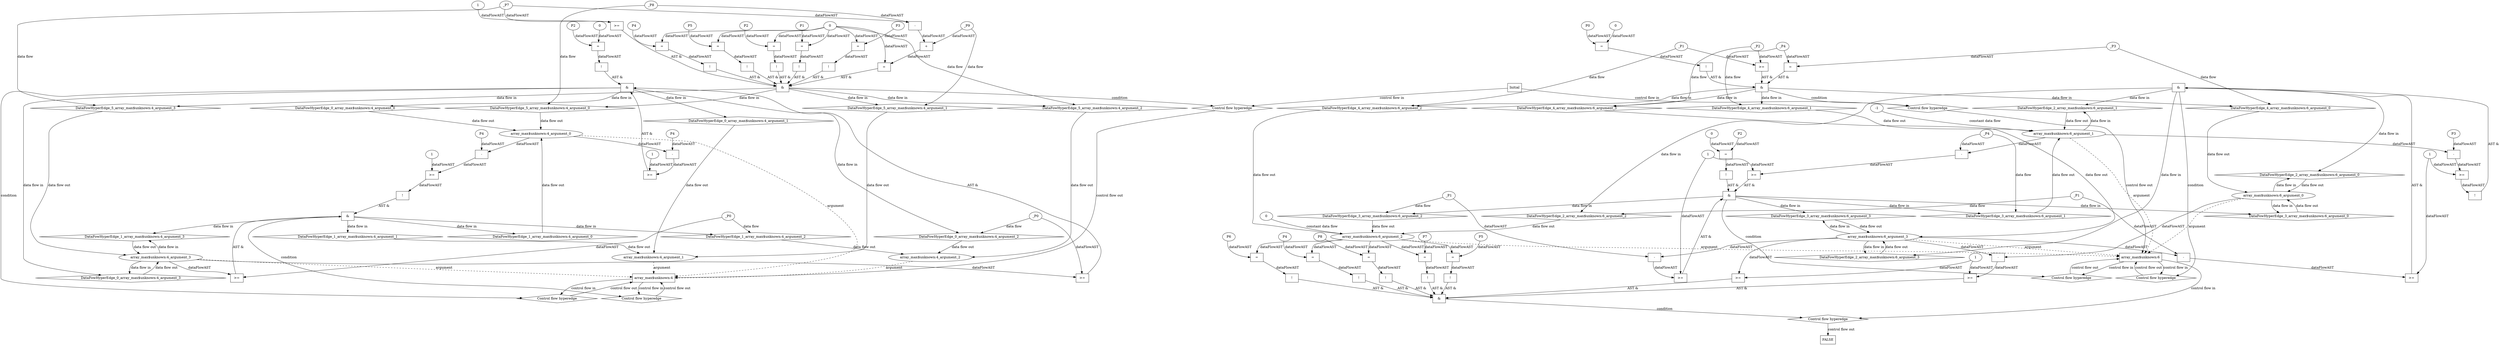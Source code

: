 digraph dag {
"array_max$unknown:4" [label="array_max$unknown:4" nodeName="array_max$unknown:4" class=cfn  shape="rect"];
"array_max$unknown:6" [label="array_max$unknown:6" nodeName="array_max$unknown:6" class=cfn  shape="rect"];
FALSE [label="FALSE" nodeName=FALSE class=cfn  shape="rect"];
Initial [label="Initial" nodeName=Initial class=cfn  shape="rect"];
ControlFowHyperEdge_0 [label="Control flow hyperedge" nodeName=ControlFowHyperEdge_0 class=controlFlowHyperEdge shape="diamond"];
"array_max$unknown:4" -> ControlFowHyperEdge_0 [label="control flow in"]
ControlFowHyperEdge_0 -> "array_max$unknown:4" [label="control flow out"]
ControlFowHyperEdge_1 [label="Control flow hyperedge" nodeName=ControlFowHyperEdge_1 class=controlFlowHyperEdge shape="diamond"];
"array_max$unknown:4" -> ControlFowHyperEdge_1 [label="control flow in"]
ControlFowHyperEdge_1 -> "array_max$unknown:4" [label="control flow out"]
ControlFowHyperEdge_2 [label="Control flow hyperedge" nodeName=ControlFowHyperEdge_2 class=controlFlowHyperEdge shape="diamond"];
"array_max$unknown:6" -> ControlFowHyperEdge_2 [label="control flow in"]
ControlFowHyperEdge_2 -> "array_max$unknown:6" [label="control flow out"]
ControlFowHyperEdge_3 [label="Control flow hyperedge" nodeName=ControlFowHyperEdge_3 class=controlFlowHyperEdge shape="diamond"];
"array_max$unknown:6" -> ControlFowHyperEdge_3 [label="control flow in"]
ControlFowHyperEdge_3 -> "array_max$unknown:6" [label="control flow out"]
ControlFowHyperEdge_4 [label="Control flow hyperedge" nodeName=ControlFowHyperEdge_4 class=controlFlowHyperEdge shape="diamond"];
"Initial" -> ControlFowHyperEdge_4 [label="control flow in"]
ControlFowHyperEdge_4 -> "array_max$unknown:6" [label="control flow out"]
ControlFowHyperEdge_5 [label="Control flow hyperedge" nodeName=ControlFowHyperEdge_5 class=controlFlowHyperEdge shape="diamond"];
"Initial" -> ControlFowHyperEdge_5 [label="control flow in"]
ControlFowHyperEdge_5 -> "array_max$unknown:4" [label="control flow out"]
ControlFowHyperEdge_6 [label="Control flow hyperedge" nodeName=ControlFowHyperEdge_6 class=controlFlowHyperEdge shape="diamond"];
"array_max$unknown:6" -> ControlFowHyperEdge_6 [label="control flow in"]
ControlFowHyperEdge_6 -> "FALSE" [label="control flow out"]
"array_max$unknown:4_argument_0" [label="array_max$unknown:4_argument_0" nodeName=argument0 class=argument  head="array_max$unknown:4" shape="oval"];
"array_max$unknown:4_argument_0" -> "array_max$unknown:4"[label="argument" style="dashed"]
"array_max$unknown:4_argument_1" [label="array_max$unknown:4_argument_1" nodeName=argument1 class=argument  head="array_max$unknown:4" shape="oval"];
"array_max$unknown:4_argument_1" -> "array_max$unknown:4"[label="argument" style="dashed"]
"array_max$unknown:4_argument_2" [label="array_max$unknown:4_argument_2" nodeName=argument2 class=argument  head="array_max$unknown:4" shape="oval"];
"array_max$unknown:4_argument_2" -> "array_max$unknown:4"[label="argument" style="dashed"]
"array_max$unknown:4_argument_3" [label="array_max$unknown:4_argument_3" nodeName=argument3 class=argument  head="array_max$unknown:4" shape="oval"];
"array_max$unknown:4_argument_3" -> "array_max$unknown:4"[label="argument" style="dashed"]
"array_max$unknown:6_argument_0" [label="array_max$unknown:6_argument_0" nodeName=argument0 class=argument  head="array_max$unknown:6" shape="oval"];
"array_max$unknown:6_argument_0" -> "array_max$unknown:6"[label="argument" style="dashed"]
"array_max$unknown:6_argument_1" [label="array_max$unknown:6_argument_1" nodeName=argument1 class=argument  head="array_max$unknown:6" shape="oval"];
"array_max$unknown:6_argument_1" -> "array_max$unknown:6"[label="argument" style="dashed"]
"array_max$unknown:6_argument_2" [label="array_max$unknown:6_argument_2" nodeName=argument2 class=argument  head="array_max$unknown:6" shape="oval"];
"array_max$unknown:6_argument_2" -> "array_max$unknown:6"[label="argument" style="dashed"]
"array_max$unknown:6_argument_3" [label="array_max$unknown:6_argument_3" nodeName=argument3 class=argument  head="array_max$unknown:6" shape="oval"];
"array_max$unknown:6_argument_3" -> "array_max$unknown:6"[label="argument" style="dashed"]

"xxxarray_max$unknown:4___array_max$unknown:4_0xxx_and" [label="&" nodeName="xxxarray_max$unknown:4___array_max$unknown:4_0xxx_and" class=Operator shape="rect"];
"xxxarray_max$unknown:4___array_max$unknown:4_0xxxguard_0_node_0" [label="!" nodeName="xxxarray_max$unknown:4___array_max$unknown:4_0xxxguard_0_node_0" class=Operator shape="rect"];
"xxxarray_max$unknown:4___array_max$unknown:4_0xxxguard_0_node_1" [label="=" nodeName="xxxarray_max$unknown:4___array_max$unknown:4_0xxxguard_0_node_1" class=Operator  shape="rect"];
"xxxarray_max$unknown:4___array_max$unknown:4_0xxxguard_0_node_2" [label="P2" nodeName="xxxarray_max$unknown:4___array_max$unknown:4_0xxxguard_0_node_2" class=Constant ];
"xxxarray_max$unknown:4___array_max$unknown:4_0xxxguard_0_node_3" [label="0" nodeName="xxxarray_max$unknown:4___array_max$unknown:4_0xxxguard_0_node_3" class=Literal ];
"xxxarray_max$unknown:4___array_max$unknown:4_0xxxguard_0_node_1" -> "xxxarray_max$unknown:4___array_max$unknown:4_0xxxguard_0_node_0"[label="dataFlowAST"]
"xxxarray_max$unknown:4___array_max$unknown:4_0xxxguard_0_node_2" -> "xxxarray_max$unknown:4___array_max$unknown:4_0xxxguard_0_node_1"[label="dataFlowAST"]
"xxxarray_max$unknown:4___array_max$unknown:4_0xxxguard_0_node_3" -> "xxxarray_max$unknown:4___array_max$unknown:4_0xxxguard_0_node_1"[label="dataFlowAST"]

"xxxarray_max$unknown:4___array_max$unknown:4_0xxxguard_0_node_0" -> "xxxarray_max$unknown:4___array_max$unknown:4_0xxx_and" [label="AST &"];
"xxxarray_max$unknown:4___array_max$unknown:4_0xxxguard1_node_0" [label=">=" nodeName="xxxarray_max$unknown:4___array_max$unknown:4_0xxxguard1_node_0" class=Operator  shape="rect"];
"array_max$unknown:4_argument_3" -> "xxxarray_max$unknown:4___array_max$unknown:4_0xxxguard1_node_0"[label="dataFlowAST"]
"xxxarray_max$unknown:4___array_max$unknown:4_0xxxdataFlow_0_node_0" -> "xxxarray_max$unknown:4___array_max$unknown:4_0xxxguard1_node_0"[label="dataFlowAST"]

"xxxarray_max$unknown:4___array_max$unknown:4_0xxxguard1_node_0" -> "xxxarray_max$unknown:4___array_max$unknown:4_0xxx_and" [label="AST &"];
"xxxarray_max$unknown:4___array_max$unknown:4_0xxxguard2_node_0" [label=">=" nodeName="xxxarray_max$unknown:4___array_max$unknown:4_0xxxguard2_node_0" class=Operator  shape="rect"];
"xxxarray_max$unknown:4___array_max$unknown:4_0xxxguard2_node_1" [label="-" nodeName="xxxarray_max$unknown:4___array_max$unknown:4_0xxxguard2_node_1" class= Operator shape="rect"];
"xxxarray_max$unknown:4___array_max$unknown:4_0xxxguard2_node_3" [label="P4" nodeName="xxxarray_max$unknown:4___array_max$unknown:4_0xxxguard2_node_3" class=Constant ];
"xxxarray_max$unknown:4___array_max$unknown:4_0xxxguard2_node_4" [label="1" nodeName="xxxarray_max$unknown:4___array_max$unknown:4_0xxxguard2_node_4" class=Literal ];
"xxxarray_max$unknown:4___array_max$unknown:4_0xxxguard2_node_1" -> "xxxarray_max$unknown:4___array_max$unknown:4_0xxxguard2_node_0"[label="dataFlowAST"]
"xxxarray_max$unknown:4___array_max$unknown:4_0xxxguard2_node_4" -> "xxxarray_max$unknown:4___array_max$unknown:4_0xxxguard2_node_0"[label="dataFlowAST"]
"array_max$unknown:4_argument_0" -> "xxxarray_max$unknown:4___array_max$unknown:4_0xxxguard2_node_1"[label="dataFlowAST"]
"xxxarray_max$unknown:4___array_max$unknown:4_0xxxguard2_node_3" -> "xxxarray_max$unknown:4___array_max$unknown:4_0xxxguard2_node_1"[label="dataFlowAST"]

"xxxarray_max$unknown:4___array_max$unknown:4_0xxxguard2_node_0" -> "xxxarray_max$unknown:4___array_max$unknown:4_0xxx_and" [label="AST &"];
"xxxarray_max$unknown:4___array_max$unknown:4_0xxx_and" -> "ControlFowHyperEdge_0" [label="condition"];
"xxxarray_max$unknown:4___array_max$unknown:4_0xxxdataFlow_0_node_0" [label="_P0" nodeName="xxxarray_max$unknown:4___array_max$unknown:4_0xxxdataFlow_0_node_0" class=Constant ];

"xxxarray_max$unknown:4___array_max$unknown:4_0xxxdataFlow_0_node_0" -> "DataFowHyperEdge_0_array_max$unknown:4_argument_2" [label="data flow"];
"xxxarray_max$unknown:4___array_max$unknown:4_1xxx_and" [label="&" nodeName="xxxarray_max$unknown:4___array_max$unknown:4_1xxx_and" class=Operator shape="rect"];
"xxxarray_max$unknown:4___array_max$unknown:4_1xxxguard_0_node_0" [label="!" nodeName="xxxarray_max$unknown:4___array_max$unknown:4_1xxxguard_0_node_0" class=Operator shape="rect"];
"xxxarray_max$unknown:4___array_max$unknown:4_1xxxguard_0_node_1" [label=">=" nodeName="xxxarray_max$unknown:4___array_max$unknown:4_1xxxguard_0_node_1" class=Operator  shape="rect"];
"xxxarray_max$unknown:4___array_max$unknown:4_1xxxguard_0_node_2" [label="-" nodeName="xxxarray_max$unknown:4___array_max$unknown:4_1xxxguard_0_node_2" class= Operator shape="rect"];
"xxxarray_max$unknown:4___array_max$unknown:4_1xxxguard_0_node_4" [label="P4" nodeName="xxxarray_max$unknown:4___array_max$unknown:4_1xxxguard_0_node_4" class=Constant ];
"xxxarray_max$unknown:4___array_max$unknown:4_1xxxguard_0_node_5" [label="1" nodeName="xxxarray_max$unknown:4___array_max$unknown:4_1xxxguard_0_node_5" class=Literal ];
"xxxarray_max$unknown:4___array_max$unknown:4_1xxxguard_0_node_1" -> "xxxarray_max$unknown:4___array_max$unknown:4_1xxxguard_0_node_0"[label="dataFlowAST"]
"xxxarray_max$unknown:4___array_max$unknown:4_1xxxguard_0_node_2" -> "xxxarray_max$unknown:4___array_max$unknown:4_1xxxguard_0_node_1"[label="dataFlowAST"]
"xxxarray_max$unknown:4___array_max$unknown:4_1xxxguard_0_node_5" -> "xxxarray_max$unknown:4___array_max$unknown:4_1xxxguard_0_node_1"[label="dataFlowAST"]
"array_max$unknown:4_argument_0" -> "xxxarray_max$unknown:4___array_max$unknown:4_1xxxguard_0_node_2"[label="dataFlowAST"]
"xxxarray_max$unknown:4___array_max$unknown:4_1xxxguard_0_node_4" -> "xxxarray_max$unknown:4___array_max$unknown:4_1xxxguard_0_node_2"[label="dataFlowAST"]

"xxxarray_max$unknown:4___array_max$unknown:4_1xxxguard_0_node_0" -> "xxxarray_max$unknown:4___array_max$unknown:4_1xxx_and" [label="AST &"];
"xxxarray_max$unknown:4___array_max$unknown:4_1xxxguard1_node_0" [label=">=" nodeName="xxxarray_max$unknown:4___array_max$unknown:4_1xxxguard1_node_0" class=Operator  shape="rect"];
"array_max$unknown:4_argument_3" -> "xxxarray_max$unknown:4___array_max$unknown:4_1xxxguard1_node_0"[label="dataFlowAST"]
"xxxarray_max$unknown:4___array_max$unknown:4_1xxxdataFlow_0_node_0" -> "xxxarray_max$unknown:4___array_max$unknown:4_1xxxguard1_node_0"[label="dataFlowAST"]

"xxxarray_max$unknown:4___array_max$unknown:4_1xxxguard1_node_0" -> "xxxarray_max$unknown:4___array_max$unknown:4_1xxx_and" [label="AST &"];
"xxxarray_max$unknown:4___array_max$unknown:4_1xxx_and" -> "ControlFowHyperEdge_1" [label="condition"];
"xxxarray_max$unknown:4___array_max$unknown:4_1xxxdataFlow_0_node_0" [label="_P0" nodeName="xxxarray_max$unknown:4___array_max$unknown:4_1xxxdataFlow_0_node_0" class=Constant ];

"xxxarray_max$unknown:4___array_max$unknown:4_1xxxdataFlow_0_node_0" -> "DataFowHyperEdge_1_array_max$unknown:4_argument_2" [label="data flow"];
"xxxarray_max$unknown:6___array_max$unknown:6_2xxx_and" [label="&" nodeName="xxxarray_max$unknown:6___array_max$unknown:6_2xxx_and" class=Operator shape="rect"];
"xxxarray_max$unknown:6___array_max$unknown:6_2xxxguard_0_node_0" [label="!" nodeName="xxxarray_max$unknown:6___array_max$unknown:6_2xxxguard_0_node_0" class=Operator shape="rect"];
"xxxarray_max$unknown:6___array_max$unknown:6_2xxxguard_0_node_1" [label=">=" nodeName="xxxarray_max$unknown:6___array_max$unknown:6_2xxxguard_0_node_1" class=Operator  shape="rect"];
"xxxarray_max$unknown:6___array_max$unknown:6_2xxxguard_0_node_2" [label="-" nodeName="xxxarray_max$unknown:6___array_max$unknown:6_2xxxguard_0_node_2" class= Operator shape="rect"];
"xxxarray_max$unknown:6___array_max$unknown:6_2xxxguard_0_node_3" [label="P3" nodeName="xxxarray_max$unknown:6___array_max$unknown:6_2xxxguard_0_node_3" class=Constant ];
"xxxarray_max$unknown:6___array_max$unknown:6_2xxxguard_0_node_5" [label="1" nodeName="xxxarray_max$unknown:6___array_max$unknown:6_2xxxguard_0_node_5" class=Literal ];
"xxxarray_max$unknown:6___array_max$unknown:6_2xxxguard_0_node_1" -> "xxxarray_max$unknown:6___array_max$unknown:6_2xxxguard_0_node_0"[label="dataFlowAST"]
"xxxarray_max$unknown:6___array_max$unknown:6_2xxxguard_0_node_2" -> "xxxarray_max$unknown:6___array_max$unknown:6_2xxxguard_0_node_1"[label="dataFlowAST"]
"xxxarray_max$unknown:6___array_max$unknown:6_2xxxguard_0_node_5" -> "xxxarray_max$unknown:6___array_max$unknown:6_2xxxguard_0_node_1"[label="dataFlowAST"]
"xxxarray_max$unknown:6___array_max$unknown:6_2xxxguard_0_node_3" -> "xxxarray_max$unknown:6___array_max$unknown:6_2xxxguard_0_node_2"[label="dataFlowAST"]
"array_max$unknown:6_argument_1" -> "xxxarray_max$unknown:6___array_max$unknown:6_2xxxguard_0_node_2"[label="dataFlowAST"]

"xxxarray_max$unknown:6___array_max$unknown:6_2xxxguard_0_node_0" -> "xxxarray_max$unknown:6___array_max$unknown:6_2xxx_and" [label="AST &"];
"xxxarray_max$unknown:6___array_max$unknown:6_2xxxguard1_node_0" [label=">=" nodeName="xxxarray_max$unknown:6___array_max$unknown:6_2xxxguard1_node_0" class=Operator  shape="rect"];
"xxxarray_max$unknown:6___array_max$unknown:6_2xxxguard1_node_1" [label="-" nodeName="xxxarray_max$unknown:6___array_max$unknown:6_2xxxguard1_node_1" class= Operator shape="rect"];
"xxxarray_max$unknown:6___array_max$unknown:6_2xxxguard1_node_1" -> "xxxarray_max$unknown:6___array_max$unknown:6_2xxxguard1_node_0"[label="dataFlowAST"]
"xxxarray_max$unknown:6___array_max$unknown:6_2xxxguard_0_node_5" -> "xxxarray_max$unknown:6___array_max$unknown:6_2xxxguard1_node_0"[label="dataFlowAST"]
"array_max$unknown:6_argument_3" -> "xxxarray_max$unknown:6___array_max$unknown:6_2xxxguard1_node_1"[label="dataFlowAST"]
"xxxarray_max$unknown:6___array_max$unknown:6_2xxxdataFlow_0_node_0" -> "xxxarray_max$unknown:6___array_max$unknown:6_2xxxguard1_node_1"[label="dataFlowAST"]

"xxxarray_max$unknown:6___array_max$unknown:6_2xxxguard1_node_0" -> "xxxarray_max$unknown:6___array_max$unknown:6_2xxx_and" [label="AST &"];
"xxxarray_max$unknown:6___array_max$unknown:6_2xxx_and" -> "ControlFowHyperEdge_2" [label="condition"];
"xxxarray_max$unknown:6___array_max$unknown:6_2xxxdataFlow_0_node_0" [label="_P1" nodeName="xxxarray_max$unknown:6___array_max$unknown:6_2xxxdataFlow_0_node_0" class=Constant ];

"xxxarray_max$unknown:6___array_max$unknown:6_2xxxdataFlow_0_node_0" -> "DataFowHyperEdge_2_array_max$unknown:6_argument_2" [label="data flow"];
"xxxarray_max$unknown:6___array_max$unknown:6_3xxx_and" [label="&" nodeName="xxxarray_max$unknown:6___array_max$unknown:6_3xxx_and" class=Operator shape="rect"];
"xxxarray_max$unknown:6___array_max$unknown:6_3xxxguard_0_node_0" [label="!" nodeName="xxxarray_max$unknown:6___array_max$unknown:6_3xxxguard_0_node_0" class=Operator shape="rect"];
"xxxarray_max$unknown:6___array_max$unknown:6_3xxxguard_0_node_1" [label="=" nodeName="xxxarray_max$unknown:6___array_max$unknown:6_3xxxguard_0_node_1" class=Operator  shape="rect"];
"xxxarray_max$unknown:6___array_max$unknown:6_3xxxguard_0_node_2" [label="P2" nodeName="xxxarray_max$unknown:6___array_max$unknown:6_3xxxguard_0_node_2" class=Constant ];
"xxxarray_max$unknown:6___array_max$unknown:6_3xxxguard_0_node_3" [label="0" nodeName="xxxarray_max$unknown:6___array_max$unknown:6_3xxxguard_0_node_3" class=Literal ];
"xxxarray_max$unknown:6___array_max$unknown:6_3xxxguard_0_node_1" -> "xxxarray_max$unknown:6___array_max$unknown:6_3xxxguard_0_node_0"[label="dataFlowAST"]
"xxxarray_max$unknown:6___array_max$unknown:6_3xxxguard_0_node_2" -> "xxxarray_max$unknown:6___array_max$unknown:6_3xxxguard_0_node_1"[label="dataFlowAST"]
"xxxarray_max$unknown:6___array_max$unknown:6_3xxxguard_0_node_3" -> "xxxarray_max$unknown:6___array_max$unknown:6_3xxxguard_0_node_1"[label="dataFlowAST"]

"xxxarray_max$unknown:6___array_max$unknown:6_3xxxguard_0_node_0" -> "xxxarray_max$unknown:6___array_max$unknown:6_3xxx_and" [label="AST &"];
"xxxarray_max$unknown:6___array_max$unknown:6_3xxxguard1_node_0" [label=">=" nodeName="xxxarray_max$unknown:6___array_max$unknown:6_3xxxguard1_node_0" class=Operator  shape="rect"];
"xxxarray_max$unknown:6___array_max$unknown:6_3xxxguard1_node_1" [label="-" nodeName="xxxarray_max$unknown:6___array_max$unknown:6_3xxxguard1_node_1" class= Operator shape="rect"];
"xxxarray_max$unknown:6___array_max$unknown:6_3xxxguard1_node_4" [label="1" nodeName="xxxarray_max$unknown:6___array_max$unknown:6_3xxxguard1_node_4" class=Literal ];
"xxxarray_max$unknown:6___array_max$unknown:6_3xxxguard1_node_1" -> "xxxarray_max$unknown:6___array_max$unknown:6_3xxxguard1_node_0"[label="dataFlowAST"]
"xxxarray_max$unknown:6___array_max$unknown:6_3xxxguard1_node_4" -> "xxxarray_max$unknown:6___array_max$unknown:6_3xxxguard1_node_0"[label="dataFlowAST"]
"array_max$unknown:6_argument_3" -> "xxxarray_max$unknown:6___array_max$unknown:6_3xxxguard1_node_1"[label="dataFlowAST"]
"xxxarray_max$unknown:6___array_max$unknown:6_3xxxdataFlow1_node_0" -> "xxxarray_max$unknown:6___array_max$unknown:6_3xxxguard1_node_1"[label="dataFlowAST"]

"xxxarray_max$unknown:6___array_max$unknown:6_3xxxguard1_node_0" -> "xxxarray_max$unknown:6___array_max$unknown:6_3xxx_and" [label="AST &"];
"xxxarray_max$unknown:6___array_max$unknown:6_3xxxguard2_node_0" [label=">=" nodeName="xxxarray_max$unknown:6___array_max$unknown:6_3xxxguard2_node_0" class=Operator  shape="rect"];
"xxxarray_max$unknown:6___array_max$unknown:6_3xxxguard2_node_1" [label="-" nodeName="xxxarray_max$unknown:6___array_max$unknown:6_3xxxguard2_node_1" class= Operator shape="rect"];
"xxxarray_max$unknown:6___array_max$unknown:6_3xxxguard2_node_1" -> "xxxarray_max$unknown:6___array_max$unknown:6_3xxxguard2_node_0"[label="dataFlowAST"]
"xxxarray_max$unknown:6___array_max$unknown:6_3xxxguard1_node_4" -> "xxxarray_max$unknown:6___array_max$unknown:6_3xxxguard2_node_0"[label="dataFlowAST"]
"array_max$unknown:6_argument_1" -> "xxxarray_max$unknown:6___array_max$unknown:6_3xxxguard2_node_1"[label="dataFlowAST"]
"xxxarray_max$unknown:6___array_max$unknown:6_3xxxdataFlow_0_node_0" -> "xxxarray_max$unknown:6___array_max$unknown:6_3xxxguard2_node_1"[label="dataFlowAST"]

"xxxarray_max$unknown:6___array_max$unknown:6_3xxxguard2_node_0" -> "xxxarray_max$unknown:6___array_max$unknown:6_3xxx_and" [label="AST &"];
"xxxarray_max$unknown:6___array_max$unknown:6_3xxx_and" -> "ControlFowHyperEdge_3" [label="condition"];
"xxxarray_max$unknown:6___array_max$unknown:6_3xxxdataFlow_0_node_0" [label="_P4" nodeName="xxxarray_max$unknown:6___array_max$unknown:6_3xxxdataFlow_0_node_0" class=Constant ];

"xxxarray_max$unknown:6___array_max$unknown:6_3xxxdataFlow_0_node_0" -> "DataFowHyperEdge_3_array_max$unknown:6_argument_1" [label="data flow"];
"xxxarray_max$unknown:6___array_max$unknown:6_3xxxdataFlow1_node_0" [label="_P1" nodeName="xxxarray_max$unknown:6___array_max$unknown:6_3xxxdataFlow1_node_0" class=Constant ];

"xxxarray_max$unknown:6___array_max$unknown:6_3xxxdataFlow1_node_0" -> "DataFowHyperEdge_3_array_max$unknown:6_argument_2" [label="data flow"];
"xxxarray_max$unknown:6___Initial_4xxx_and" [label="&" nodeName="xxxarray_max$unknown:6___Initial_4xxx_and" class=Operator shape="rect"];
"xxxarray_max$unknown:6___Initial_4xxxguard_0_node_0" [label="!" nodeName="xxxarray_max$unknown:6___Initial_4xxxguard_0_node_0" class=Operator shape="rect"];
"xxxarray_max$unknown:6___Initial_4xxxguard_0_node_1" [label="=" nodeName="xxxarray_max$unknown:6___Initial_4xxxguard_0_node_1" class=Operator  shape="rect"];
"xxxarray_max$unknown:6___Initial_4xxxguard_0_node_2" [label="P0" nodeName="xxxarray_max$unknown:6___Initial_4xxxguard_0_node_2" class=Constant ];
"xxxarray_max$unknown:6___Initial_4xxxguard_0_node_3" [label="0" nodeName="xxxarray_max$unknown:6___Initial_4xxxguard_0_node_3" class=Literal ];
"xxxarray_max$unknown:6___Initial_4xxxguard_0_node_1" -> "xxxarray_max$unknown:6___Initial_4xxxguard_0_node_0"[label="dataFlowAST"]
"xxxarray_max$unknown:6___Initial_4xxxguard_0_node_2" -> "xxxarray_max$unknown:6___Initial_4xxxguard_0_node_1"[label="dataFlowAST"]
"xxxarray_max$unknown:6___Initial_4xxxguard_0_node_3" -> "xxxarray_max$unknown:6___Initial_4xxxguard_0_node_1"[label="dataFlowAST"]

"xxxarray_max$unknown:6___Initial_4xxxguard_0_node_0" -> "xxxarray_max$unknown:6___Initial_4xxx_and" [label="AST &"];
"xxxarray_max$unknown:6___Initial_4xxxguard1_node_0" [label=">=" nodeName="xxxarray_max$unknown:6___Initial_4xxxguard1_node_0" class=Operator  shape="rect"];
"xxxarray_max$unknown:6___Initial_4xxxdataFlow2_node_0" -> "xxxarray_max$unknown:6___Initial_4xxxguard1_node_0"[label="dataFlowAST"]
"xxxarray_max$unknown:6___Initial_4xxxdataFlow3_node_0" -> "xxxarray_max$unknown:6___Initial_4xxxguard1_node_0"[label="dataFlowAST"]

"xxxarray_max$unknown:6___Initial_4xxxguard1_node_0" -> "xxxarray_max$unknown:6___Initial_4xxx_and" [label="AST &"];
"xxxarray_max$unknown:6___Initial_4xxxguard2_node_0" [label="=" nodeName="xxxarray_max$unknown:6___Initial_4xxxguard2_node_0" class=Operator  shape="rect"];
"xxxarray_max$unknown:6___Initial_4xxxdataFlow1_node_0" -> "xxxarray_max$unknown:6___Initial_4xxxguard2_node_0"[label="dataFlowAST"]
"xxxarray_max$unknown:6___Initial_4xxxdataFlow_0_node_0" -> "xxxarray_max$unknown:6___Initial_4xxxguard2_node_0"[label="dataFlowAST"]

"xxxarray_max$unknown:6___Initial_4xxxguard2_node_0" -> "xxxarray_max$unknown:6___Initial_4xxx_and" [label="AST &"];
"xxxarray_max$unknown:6___Initial_4xxx_and" -> "ControlFowHyperEdge_4" [label="condition"];
"xxxarray_max$unknown:6___Initial_4xxxdataFlow_0_node_0" [label="_P3" nodeName="xxxarray_max$unknown:6___Initial_4xxxdataFlow_0_node_0" class=Constant ];

"xxxarray_max$unknown:6___Initial_4xxxdataFlow_0_node_0" -> "DataFowHyperEdge_4_array_max$unknown:6_argument_0" [label="data flow"];
"xxxarray_max$unknown:6___Initial_4xxxdataFlow1_node_0" [label="_P4" nodeName="xxxarray_max$unknown:6___Initial_4xxxdataFlow1_node_0" class=Constant ];

"xxxarray_max$unknown:6___Initial_4xxxdataFlow1_node_0" -> "DataFowHyperEdge_4_array_max$unknown:6_argument_1" [label="data flow"];
"xxxarray_max$unknown:6___Initial_4xxxdataFlow2_node_0" [label="_P1" nodeName="xxxarray_max$unknown:6___Initial_4xxxdataFlow2_node_0" class=Constant ];

"xxxarray_max$unknown:6___Initial_4xxxdataFlow2_node_0" -> "DataFowHyperEdge_4_array_max$unknown:6_argument_2" [label="data flow"];
"xxxarray_max$unknown:6___Initial_4xxxdataFlow3_node_0" [label="_P2" nodeName="xxxarray_max$unknown:6___Initial_4xxxdataFlow3_node_0" class=Constant ];

"xxxarray_max$unknown:6___Initial_4xxxdataFlow3_node_0" -> "DataFowHyperEdge_4_array_max$unknown:6_argument_3" [label="data flow"];
"xxxarray_max$unknown:4___Initial_5xxx_and" [label="&" nodeName="xxxarray_max$unknown:4___Initial_5xxx_and" class=Operator shape="rect"];
"xxxarray_max$unknown:4___Initial_5xxxguard3_node_0" [label="!" nodeName="xxxarray_max$unknown:4___Initial_5xxxguard3_node_0" class=Operator shape="rect"];
"xxxarray_max$unknown:4___Initial_5xxxguard3_node_1" [label="=" nodeName="xxxarray_max$unknown:4___Initial_5xxxguard3_node_1" class=Operator  shape="rect"];
"xxxarray_max$unknown:4___Initial_5xxxguard3_node_2" [label="P5" nodeName="xxxarray_max$unknown:4___Initial_5xxxguard3_node_2" class=Constant ];
"xxxarray_max$unknown:4___Initial_5xxxguard3_node_1" -> "xxxarray_max$unknown:4___Initial_5xxxguard3_node_0"[label="dataFlowAST"]
"xxxarray_max$unknown:4___Initial_5xxxguard3_node_2" -> "xxxarray_max$unknown:4___Initial_5xxxguard3_node_1"[label="dataFlowAST"]
"xxxarray_max$unknown:4___Initial_5xxxdataFlow2_node_0" -> "xxxarray_max$unknown:4___Initial_5xxxguard3_node_1"[label="dataFlowAST"]

"xxxarray_max$unknown:4___Initial_5xxxguard3_node_0" -> "xxxarray_max$unknown:4___Initial_5xxx_and" [label="AST &"];
"xxxarray_max$unknown:4___Initial_5xxxguard4_node_0" [label="!" nodeName="xxxarray_max$unknown:4___Initial_5xxxguard4_node_0" class=Operator shape="rect"];
"xxxarray_max$unknown:4___Initial_5xxxguard4_node_1" [label="=" nodeName="xxxarray_max$unknown:4___Initial_5xxxguard4_node_1" class=Operator  shape="rect"];
"xxxarray_max$unknown:4___Initial_5xxxguard4_node_2" [label="P4" nodeName="xxxarray_max$unknown:4___Initial_5xxxguard4_node_2" class=Constant ];
"xxxarray_max$unknown:4___Initial_5xxxguard4_node_1" -> "xxxarray_max$unknown:4___Initial_5xxxguard4_node_0"[label="dataFlowAST"]
"xxxarray_max$unknown:4___Initial_5xxxguard4_node_2" -> "xxxarray_max$unknown:4___Initial_5xxxguard4_node_1"[label="dataFlowAST"]
"xxxarray_max$unknown:4___Initial_5xxxdataFlow2_node_0" -> "xxxarray_max$unknown:4___Initial_5xxxguard4_node_1"[label="dataFlowAST"]

"xxxarray_max$unknown:4___Initial_5xxxguard4_node_0" -> "xxxarray_max$unknown:4___Initial_5xxx_and" [label="AST &"];
"xxxarray_max$unknown:4___Initial_5xxxguard2_node_0" [label="!" nodeName="xxxarray_max$unknown:4___Initial_5xxxguard2_node_0" class=Operator shape="rect"];
"xxxarray_max$unknown:4___Initial_5xxxguard2_node_1" [label="=" nodeName="xxxarray_max$unknown:4___Initial_5xxxguard2_node_1" class=Operator  shape="rect"];
"xxxarray_max$unknown:4___Initial_5xxxguard2_node_2" [label="P2" nodeName="xxxarray_max$unknown:4___Initial_5xxxguard2_node_2" class=Constant ];
"xxxarray_max$unknown:4___Initial_5xxxguard2_node_1" -> "xxxarray_max$unknown:4___Initial_5xxxguard2_node_0"[label="dataFlowAST"]
"xxxarray_max$unknown:4___Initial_5xxxguard2_node_2" -> "xxxarray_max$unknown:4___Initial_5xxxguard2_node_1"[label="dataFlowAST"]
"xxxarray_max$unknown:4___Initial_5xxxdataFlow2_node_0" -> "xxxarray_max$unknown:4___Initial_5xxxguard2_node_1"[label="dataFlowAST"]

"xxxarray_max$unknown:4___Initial_5xxxguard2_node_0" -> "xxxarray_max$unknown:4___Initial_5xxx_and" [label="AST &"];
"xxxarray_max$unknown:4___Initial_5xxxguard5_node_0" [label="=" nodeName="xxxarray_max$unknown:4___Initial_5xxxguard5_node_0" class=Operator  shape="rect"];
"xxxarray_max$unknown:4___Initial_5xxxguard5_node_1" [label="+" nodeName="xxxarray_max$unknown:4___Initial_5xxxguard5_node_1" class= Operator shape="rect"];
"xxxarray_max$unknown:4___Initial_5xxxguard5_node_3" [label="-" nodeName="xxxarray_max$unknown:4___Initial_5xxxguard5_node_3" class= Operator shape="rect"];
"xxxarray_max$unknown:4___Initial_5xxxguard5_node_1" -> "xxxarray_max$unknown:4___Initial_5xxxguard5_node_0"[label="dataFlowAST"]
"xxxarray_max$unknown:4___Initial_5xxxdataFlow2_node_0" -> "xxxarray_max$unknown:4___Initial_5xxxguard5_node_0"[label="dataFlowAST"]
"xxxarray_max$unknown:4___Initial_5xxxdataFlow1_node_0" -> "xxxarray_max$unknown:4___Initial_5xxxguard5_node_1"[label="dataFlowAST"]
"xxxarray_max$unknown:4___Initial_5xxxguard5_node_3" -> "xxxarray_max$unknown:4___Initial_5xxxguard5_node_1"[label="dataFlowAST"]
"xxxarray_max$unknown:4___Initial_5xxxdataFlow_0_node_0" -> "xxxarray_max$unknown:4___Initial_5xxxguard5_node_3"[label="dataFlowAST"]
"xxxarray_max$unknown:4___Initial_5xxxdataFlow3_node_0" -> "xxxarray_max$unknown:4___Initial_5xxxguard5_node_3"[label="dataFlowAST"]

"xxxarray_max$unknown:4___Initial_5xxxguard5_node_0" -> "xxxarray_max$unknown:4___Initial_5xxx_and" [label="AST &"];
"xxxarray_max$unknown:4___Initial_5xxxguard1_node_0" [label=">=" nodeName="xxxarray_max$unknown:4___Initial_5xxxguard1_node_0" class=Operator  shape="rect"];
"xxxarray_max$unknown:4___Initial_5xxxguard1_node_2" [label="1" nodeName="xxxarray_max$unknown:4___Initial_5xxxguard1_node_2" class=Literal ];
"xxxarray_max$unknown:4___Initial_5xxxdataFlow3_node_0" -> "xxxarray_max$unknown:4___Initial_5xxxguard1_node_0"[label="dataFlowAST"]
"xxxarray_max$unknown:4___Initial_5xxxguard1_node_2" -> "xxxarray_max$unknown:4___Initial_5xxxguard1_node_0"[label="dataFlowAST"]

"xxxarray_max$unknown:4___Initial_5xxxguard1_node_0" -> "xxxarray_max$unknown:4___Initial_5xxx_and" [label="AST &"];
"xxxarray_max$unknown:4___Initial_5xxxguard6_node_0" [label="!" nodeName="xxxarray_max$unknown:4___Initial_5xxxguard6_node_0" class=Operator shape="rect"];
"xxxarray_max$unknown:4___Initial_5xxxguard6_node_1" [label="=" nodeName="xxxarray_max$unknown:4___Initial_5xxxguard6_node_1" class=Operator  shape="rect"];
"xxxarray_max$unknown:4___Initial_5xxxguard6_node_2" [label="P3" nodeName="xxxarray_max$unknown:4___Initial_5xxxguard6_node_2" class=Constant ];
"xxxarray_max$unknown:4___Initial_5xxxguard6_node_1" -> "xxxarray_max$unknown:4___Initial_5xxxguard6_node_0"[label="dataFlowAST"]
"xxxarray_max$unknown:4___Initial_5xxxguard6_node_2" -> "xxxarray_max$unknown:4___Initial_5xxxguard6_node_1"[label="dataFlowAST"]
"xxxarray_max$unknown:4___Initial_5xxxdataFlow2_node_0" -> "xxxarray_max$unknown:4___Initial_5xxxguard6_node_1"[label="dataFlowAST"]

"xxxarray_max$unknown:4___Initial_5xxxguard6_node_0" -> "xxxarray_max$unknown:4___Initial_5xxx_and" [label="AST &"];
"xxxarray_max$unknown:4___Initial_5xxxguard_0_node_0" [label="!" nodeName="xxxarray_max$unknown:4___Initial_5xxxguard_0_node_0" class=Operator shape="rect"];
"xxxarray_max$unknown:4___Initial_5xxxguard_0_node_1" [label="=" nodeName="xxxarray_max$unknown:4___Initial_5xxxguard_0_node_1" class=Operator  shape="rect"];
"xxxarray_max$unknown:4___Initial_5xxxguard_0_node_2" [label="P1" nodeName="xxxarray_max$unknown:4___Initial_5xxxguard_0_node_2" class=Constant ];
"xxxarray_max$unknown:4___Initial_5xxxguard_0_node_1" -> "xxxarray_max$unknown:4___Initial_5xxxguard_0_node_0"[label="dataFlowAST"]
"xxxarray_max$unknown:4___Initial_5xxxguard_0_node_2" -> "xxxarray_max$unknown:4___Initial_5xxxguard_0_node_1"[label="dataFlowAST"]
"xxxarray_max$unknown:4___Initial_5xxxdataFlow2_node_0" -> "xxxarray_max$unknown:4___Initial_5xxxguard_0_node_1"[label="dataFlowAST"]

"xxxarray_max$unknown:4___Initial_5xxxguard_0_node_0" -> "xxxarray_max$unknown:4___Initial_5xxx_and" [label="AST &"];
"xxxarray_max$unknown:4___Initial_5xxx_and" -> "ControlFowHyperEdge_5" [label="condition"];
"xxxarray_max$unknown:4___Initial_5xxxdataFlow_0_node_0" [label="_P8" nodeName="xxxarray_max$unknown:4___Initial_5xxxdataFlow_0_node_0" class=Constant ];

"xxxarray_max$unknown:4___Initial_5xxxdataFlow_0_node_0" -> "DataFowHyperEdge_5_array_max$unknown:4_argument_0" [label="data flow"];
"xxxarray_max$unknown:4___Initial_5xxxdataFlow1_node_0" [label="_P9" nodeName="xxxarray_max$unknown:4___Initial_5xxxdataFlow1_node_0" class=Constant ];

"xxxarray_max$unknown:4___Initial_5xxxdataFlow1_node_0" -> "DataFowHyperEdge_5_array_max$unknown:4_argument_1" [label="data flow"];
"xxxarray_max$unknown:4___Initial_5xxxdataFlow2_node_0" [label="0" nodeName="xxxarray_max$unknown:4___Initial_5xxxdataFlow2_node_0" class=Literal ];

"xxxarray_max$unknown:4___Initial_5xxxdataFlow2_node_0" -> "DataFowHyperEdge_5_array_max$unknown:4_argument_2" [label="data flow"];
"xxxarray_max$unknown:4___Initial_5xxxdataFlow3_node_0" [label="_P7" nodeName="xxxarray_max$unknown:4___Initial_5xxxdataFlow3_node_0" class=Constant ];

"xxxarray_max$unknown:4___Initial_5xxxdataFlow3_node_0" -> "DataFowHyperEdge_5_array_max$unknown:4_argument_3" [label="data flow"];
"xxxFALSE___array_max$unknown:6_6xxx_and" [label="&" nodeName="xxxFALSE___array_max$unknown:6_6xxx_and" class=Operator shape="rect"];
"xxxFALSE___array_max$unknown:6_6xxxguard5_node_0" [label=">=" nodeName="xxxFALSE___array_max$unknown:6_6xxxguard5_node_0" class=Operator  shape="rect"];
"array_max$unknown:6_argument_3" -> "xxxFALSE___array_max$unknown:6_6xxxguard5_node_0"[label="dataFlowAST"]
"xxxFALSE___array_max$unknown:6_6xxxguard1_node_4" -> "xxxFALSE___array_max$unknown:6_6xxxguard5_node_0"[label="dataFlowAST"]

"xxxFALSE___array_max$unknown:6_6xxxguard5_node_0" -> "xxxFALSE___array_max$unknown:6_6xxx_and" [label="AST &"];
"xxxFALSE___array_max$unknown:6_6xxxguard1_node_0" [label=">=" nodeName="xxxFALSE___array_max$unknown:6_6xxxguard1_node_0" class=Operator  shape="rect"];
"xxxFALSE___array_max$unknown:6_6xxxguard1_node_1" [label="-" nodeName="xxxFALSE___array_max$unknown:6_6xxxguard1_node_1" class= Operator shape="rect"];
"xxxFALSE___array_max$unknown:6_6xxxguard1_node_4" [label="1" nodeName="xxxFALSE___array_max$unknown:6_6xxxguard1_node_4" class=Literal ];
"xxxFALSE___array_max$unknown:6_6xxxguard1_node_1" -> "xxxFALSE___array_max$unknown:6_6xxxguard1_node_0"[label="dataFlowAST"]
"xxxFALSE___array_max$unknown:6_6xxxguard1_node_4" -> "xxxFALSE___array_max$unknown:6_6xxxguard1_node_0"[label="dataFlowAST"]
"array_max$unknown:6_argument_3" -> "xxxFALSE___array_max$unknown:6_6xxxguard1_node_1"[label="dataFlowAST"]
"array_max$unknown:6_argument_0" -> "xxxFALSE___array_max$unknown:6_6xxxguard1_node_1"[label="dataFlowAST"]

"xxxFALSE___array_max$unknown:6_6xxxguard1_node_0" -> "xxxFALSE___array_max$unknown:6_6xxx_and" [label="AST &"];
"xxxFALSE___array_max$unknown:6_6xxxguard3_node_0" [label="!" nodeName="xxxFALSE___array_max$unknown:6_6xxxguard3_node_0" class=Operator shape="rect"];
"xxxFALSE___array_max$unknown:6_6xxxguard3_node_1" [label="=" nodeName="xxxFALSE___array_max$unknown:6_6xxxguard3_node_1" class=Operator  shape="rect"];
"xxxFALSE___array_max$unknown:6_6xxxguard3_node_2" [label="P8" nodeName="xxxFALSE___array_max$unknown:6_6xxxguard3_node_2" class=Constant ];
"xxxFALSE___array_max$unknown:6_6xxxguard3_node_1" -> "xxxFALSE___array_max$unknown:6_6xxxguard3_node_0"[label="dataFlowAST"]
"xxxFALSE___array_max$unknown:6_6xxxguard3_node_2" -> "xxxFALSE___array_max$unknown:6_6xxxguard3_node_1"[label="dataFlowAST"]
"array_max$unknown:6_argument_2" -> "xxxFALSE___array_max$unknown:6_6xxxguard3_node_1"[label="dataFlowAST"]

"xxxFALSE___array_max$unknown:6_6xxxguard3_node_0" -> "xxxFALSE___array_max$unknown:6_6xxx_and" [label="AST &"];
"xxxFALSE___array_max$unknown:6_6xxxguard2_node_0" [label="!" nodeName="xxxFALSE___array_max$unknown:6_6xxxguard2_node_0" class=Operator shape="rect"];
"xxxFALSE___array_max$unknown:6_6xxxguard2_node_1" [label="=" nodeName="xxxFALSE___array_max$unknown:6_6xxxguard2_node_1" class=Operator  shape="rect"];
"xxxFALSE___array_max$unknown:6_6xxxguard2_node_2" [label="P5" nodeName="xxxFALSE___array_max$unknown:6_6xxxguard2_node_2" class=Constant ];
"xxxFALSE___array_max$unknown:6_6xxxguard2_node_1" -> "xxxFALSE___array_max$unknown:6_6xxxguard2_node_0"[label="dataFlowAST"]
"xxxFALSE___array_max$unknown:6_6xxxguard2_node_2" -> "xxxFALSE___array_max$unknown:6_6xxxguard2_node_1"[label="dataFlowAST"]
"array_max$unknown:6_argument_2" -> "xxxFALSE___array_max$unknown:6_6xxxguard2_node_1"[label="dataFlowAST"]

"xxxFALSE___array_max$unknown:6_6xxxguard2_node_0" -> "xxxFALSE___array_max$unknown:6_6xxx_and" [label="AST &"];
"xxxFALSE___array_max$unknown:6_6xxxguard_0_node_0" [label="!" nodeName="xxxFALSE___array_max$unknown:6_6xxxguard_0_node_0" class=Operator shape="rect"];
"xxxFALSE___array_max$unknown:6_6xxxguard_0_node_1" [label="=" nodeName="xxxFALSE___array_max$unknown:6_6xxxguard_0_node_1" class=Operator  shape="rect"];
"xxxFALSE___array_max$unknown:6_6xxxguard_0_node_2" [label="P4" nodeName="xxxFALSE___array_max$unknown:6_6xxxguard_0_node_2" class=Constant ];
"xxxFALSE___array_max$unknown:6_6xxxguard_0_node_1" -> "xxxFALSE___array_max$unknown:6_6xxxguard_0_node_0"[label="dataFlowAST"]
"xxxFALSE___array_max$unknown:6_6xxxguard_0_node_2" -> "xxxFALSE___array_max$unknown:6_6xxxguard_0_node_1"[label="dataFlowAST"]
"array_max$unknown:6_argument_2" -> "xxxFALSE___array_max$unknown:6_6xxxguard_0_node_1"[label="dataFlowAST"]

"xxxFALSE___array_max$unknown:6_6xxxguard_0_node_0" -> "xxxFALSE___array_max$unknown:6_6xxx_and" [label="AST &"];
"xxxFALSE___array_max$unknown:6_6xxxguard6_node_0" [label="!" nodeName="xxxFALSE___array_max$unknown:6_6xxxguard6_node_0" class=Operator shape="rect"];
"xxxFALSE___array_max$unknown:6_6xxxguard6_node_1" [label="=" nodeName="xxxFALSE___array_max$unknown:6_6xxxguard6_node_1" class=Operator  shape="rect"];
"xxxFALSE___array_max$unknown:6_6xxxguard6_node_2" [label="P6" nodeName="xxxFALSE___array_max$unknown:6_6xxxguard6_node_2" class=Constant ];
"xxxFALSE___array_max$unknown:6_6xxxguard6_node_1" -> "xxxFALSE___array_max$unknown:6_6xxxguard6_node_0"[label="dataFlowAST"]
"xxxFALSE___array_max$unknown:6_6xxxguard6_node_2" -> "xxxFALSE___array_max$unknown:6_6xxxguard6_node_1"[label="dataFlowAST"]
"array_max$unknown:6_argument_2" -> "xxxFALSE___array_max$unknown:6_6xxxguard6_node_1"[label="dataFlowAST"]

"xxxFALSE___array_max$unknown:6_6xxxguard6_node_0" -> "xxxFALSE___array_max$unknown:6_6xxx_and" [label="AST &"];
"xxxFALSE___array_max$unknown:6_6xxxguard4_node_0" [label="!" nodeName="xxxFALSE___array_max$unknown:6_6xxxguard4_node_0" class=Operator shape="rect"];
"xxxFALSE___array_max$unknown:6_6xxxguard4_node_1" [label="=" nodeName="xxxFALSE___array_max$unknown:6_6xxxguard4_node_1" class=Operator  shape="rect"];
"xxxFALSE___array_max$unknown:6_6xxxguard4_node_2" [label="P7" nodeName="xxxFALSE___array_max$unknown:6_6xxxguard4_node_2" class=Constant ];
"xxxFALSE___array_max$unknown:6_6xxxguard4_node_1" -> "xxxFALSE___array_max$unknown:6_6xxxguard4_node_0"[label="dataFlowAST"]
"xxxFALSE___array_max$unknown:6_6xxxguard4_node_2" -> "xxxFALSE___array_max$unknown:6_6xxxguard4_node_1"[label="dataFlowAST"]
"array_max$unknown:6_argument_2" -> "xxxFALSE___array_max$unknown:6_6xxxguard4_node_1"[label="dataFlowAST"]

"xxxFALSE___array_max$unknown:6_6xxxguard4_node_0" -> "xxxFALSE___array_max$unknown:6_6xxx_and" [label="AST &"];
"xxxFALSE___array_max$unknown:6_6xxx_and" -> "ControlFowHyperEdge_6" [label="condition"];
"DataFowHyperEdge_0_array_max$unknown:4_argument_0" [label="DataFowHyperEdge_0_array_max$unknown:4_argument_0" nodeName="DataFowHyperEdge_0_array_max$unknown:4_argument_0" class=DataFlowHyperedge shape="diamond"];
"DataFowHyperEdge_0_array_max$unknown:4_argument_0" -> "array_max$unknown:4_argument_0"[label="data flow out"]
"xxxarray_max$unknown:4___array_max$unknown:4_0xxx_and" -> "DataFowHyperEdge_0_array_max$unknown:4_argument_0"[label="data flow in"]
"DataFowHyperEdge_0_array_max$unknown:4_argument_1" [label="DataFowHyperEdge_0_array_max$unknown:4_argument_1" nodeName="DataFowHyperEdge_0_array_max$unknown:4_argument_1" class=DataFlowHyperedge shape="diamond"];
"DataFowHyperEdge_0_array_max$unknown:4_argument_1" -> "array_max$unknown:4_argument_1"[label="data flow out"]
"xxxarray_max$unknown:4___array_max$unknown:4_0xxx_and" -> "DataFowHyperEdge_0_array_max$unknown:4_argument_1"[label="data flow in"]
"DataFowHyperEdge_0_array_max$unknown:4_argument_2" [label="DataFowHyperEdge_0_array_max$unknown:4_argument_2" nodeName="DataFowHyperEdge_0_array_max$unknown:4_argument_2" class=DataFlowHyperedge shape="diamond"];
"DataFowHyperEdge_0_array_max$unknown:4_argument_2" -> "array_max$unknown:4_argument_2"[label="data flow out"]
"xxxarray_max$unknown:4___array_max$unknown:4_0xxx_and" -> "DataFowHyperEdge_0_array_max$unknown:4_argument_2"[label="data flow in"]
"DataFowHyperEdge_0_array_max$unknown:4_argument_3" [label="DataFowHyperEdge_0_array_max$unknown:4_argument_3" nodeName="DataFowHyperEdge_0_array_max$unknown:4_argument_3" class=DataFlowHyperedge shape="diamond"];
"DataFowHyperEdge_0_array_max$unknown:4_argument_3" -> "array_max$unknown:4_argument_3"[label="data flow out"]
"xxxarray_max$unknown:4___array_max$unknown:4_0xxx_and" -> "DataFowHyperEdge_0_array_max$unknown:4_argument_3"[label="data flow in"]
"DataFowHyperEdge_1_array_max$unknown:4_argument_0" [label="DataFowHyperEdge_1_array_max$unknown:4_argument_0" nodeName="DataFowHyperEdge_1_array_max$unknown:4_argument_0" class=DataFlowHyperedge shape="diamond"];
"DataFowHyperEdge_1_array_max$unknown:4_argument_0" -> "array_max$unknown:4_argument_0"[label="data flow out"]
"xxxarray_max$unknown:4___array_max$unknown:4_1xxx_and" -> "DataFowHyperEdge_1_array_max$unknown:4_argument_0"[label="data flow in"]
"DataFowHyperEdge_1_array_max$unknown:4_argument_1" [label="DataFowHyperEdge_1_array_max$unknown:4_argument_1" nodeName="DataFowHyperEdge_1_array_max$unknown:4_argument_1" class=DataFlowHyperedge shape="diamond"];
"DataFowHyperEdge_1_array_max$unknown:4_argument_1" -> "array_max$unknown:4_argument_1"[label="data flow out"]
"xxxarray_max$unknown:4___array_max$unknown:4_1xxx_and" -> "DataFowHyperEdge_1_array_max$unknown:4_argument_1"[label="data flow in"]
"DataFowHyperEdge_1_array_max$unknown:4_argument_2" [label="DataFowHyperEdge_1_array_max$unknown:4_argument_2" nodeName="DataFowHyperEdge_1_array_max$unknown:4_argument_2" class=DataFlowHyperedge shape="diamond"];
"DataFowHyperEdge_1_array_max$unknown:4_argument_2" -> "array_max$unknown:4_argument_2"[label="data flow out"]
"xxxarray_max$unknown:4___array_max$unknown:4_1xxx_and" -> "DataFowHyperEdge_1_array_max$unknown:4_argument_2"[label="data flow in"]
"DataFowHyperEdge_1_array_max$unknown:4_argument_3" [label="DataFowHyperEdge_1_array_max$unknown:4_argument_3" nodeName="DataFowHyperEdge_1_array_max$unknown:4_argument_3" class=DataFlowHyperedge shape="diamond"];
"DataFowHyperEdge_1_array_max$unknown:4_argument_3" -> "array_max$unknown:4_argument_3"[label="data flow out"]
"xxxarray_max$unknown:4___array_max$unknown:4_1xxx_and" -> "DataFowHyperEdge_1_array_max$unknown:4_argument_3"[label="data flow in"]
"DataFowHyperEdge_2_array_max$unknown:6_argument_0" [label="DataFowHyperEdge_2_array_max$unknown:6_argument_0" nodeName="DataFowHyperEdge_2_array_max$unknown:6_argument_0" class=DataFlowHyperedge shape="diamond"];
"DataFowHyperEdge_2_array_max$unknown:6_argument_0" -> "array_max$unknown:6_argument_0"[label="data flow out"]
"xxxarray_max$unknown:6___array_max$unknown:6_2xxx_and" -> "DataFowHyperEdge_2_array_max$unknown:6_argument_0"[label="data flow in"]
"DataFowHyperEdge_2_array_max$unknown:6_argument_1" [label="DataFowHyperEdge_2_array_max$unknown:6_argument_1" nodeName="DataFowHyperEdge_2_array_max$unknown:6_argument_1" class=DataFlowHyperedge shape="diamond"];
"DataFowHyperEdge_2_array_max$unknown:6_argument_1" -> "array_max$unknown:6_argument_1"[label="data flow out"]
"xxxarray_max$unknown:6___array_max$unknown:6_2xxx_and" -> "DataFowHyperEdge_2_array_max$unknown:6_argument_1"[label="data flow in"]
"DataFowHyperEdge_2_array_max$unknown:6_argument_2" [label="DataFowHyperEdge_2_array_max$unknown:6_argument_2" nodeName="DataFowHyperEdge_2_array_max$unknown:6_argument_2" class=DataFlowHyperedge shape="diamond"];
"DataFowHyperEdge_2_array_max$unknown:6_argument_2" -> "array_max$unknown:6_argument_2"[label="data flow out"]
"xxxarray_max$unknown:6___array_max$unknown:6_2xxx_and" -> "DataFowHyperEdge_2_array_max$unknown:6_argument_2"[label="data flow in"]
"DataFowHyperEdge_2_array_max$unknown:6_argument_3" [label="DataFowHyperEdge_2_array_max$unknown:6_argument_3" nodeName="DataFowHyperEdge_2_array_max$unknown:6_argument_3" class=DataFlowHyperedge shape="diamond"];
"DataFowHyperEdge_2_array_max$unknown:6_argument_3" -> "array_max$unknown:6_argument_3"[label="data flow out"]
"xxxarray_max$unknown:6___array_max$unknown:6_2xxx_and" -> "DataFowHyperEdge_2_array_max$unknown:6_argument_3"[label="data flow in"]
"DataFowHyperEdge_3_array_max$unknown:6_argument_0" [label="DataFowHyperEdge_3_array_max$unknown:6_argument_0" nodeName="DataFowHyperEdge_3_array_max$unknown:6_argument_0" class=DataFlowHyperedge shape="diamond"];
"DataFowHyperEdge_3_array_max$unknown:6_argument_0" -> "array_max$unknown:6_argument_0"[label="data flow out"]
"xxxarray_max$unknown:6___array_max$unknown:6_3xxx_and" -> "DataFowHyperEdge_3_array_max$unknown:6_argument_0"[label="data flow in"]
"DataFowHyperEdge_3_array_max$unknown:6_argument_1" [label="DataFowHyperEdge_3_array_max$unknown:6_argument_1" nodeName="DataFowHyperEdge_3_array_max$unknown:6_argument_1" class=DataFlowHyperedge shape="diamond"];
"DataFowHyperEdge_3_array_max$unknown:6_argument_1" -> "array_max$unknown:6_argument_1"[label="data flow out"]
"xxxarray_max$unknown:6___array_max$unknown:6_3xxx_and" -> "DataFowHyperEdge_3_array_max$unknown:6_argument_1"[label="data flow in"]
"DataFowHyperEdge_3_array_max$unknown:6_argument_2" [label="DataFowHyperEdge_3_array_max$unknown:6_argument_2" nodeName="DataFowHyperEdge_3_array_max$unknown:6_argument_2" class=DataFlowHyperedge shape="diamond"];
"DataFowHyperEdge_3_array_max$unknown:6_argument_2" -> "array_max$unknown:6_argument_2"[label="data flow out"]
"xxxarray_max$unknown:6___array_max$unknown:6_3xxx_and" -> "DataFowHyperEdge_3_array_max$unknown:6_argument_2"[label="data flow in"]
"DataFowHyperEdge_3_array_max$unknown:6_argument_3" [label="DataFowHyperEdge_3_array_max$unknown:6_argument_3" nodeName="DataFowHyperEdge_3_array_max$unknown:6_argument_3" class=DataFlowHyperedge shape="diamond"];
"DataFowHyperEdge_3_array_max$unknown:6_argument_3" -> "array_max$unknown:6_argument_3"[label="data flow out"]
"xxxarray_max$unknown:6___array_max$unknown:6_3xxx_and" -> "DataFowHyperEdge_3_array_max$unknown:6_argument_3"[label="data flow in"]
"DataFowHyperEdge_4_array_max$unknown:6_argument_0" [label="DataFowHyperEdge_4_array_max$unknown:6_argument_0" nodeName="DataFowHyperEdge_4_array_max$unknown:6_argument_0" class=DataFlowHyperedge shape="diamond"];
"DataFowHyperEdge_4_array_max$unknown:6_argument_0" -> "array_max$unknown:6_argument_0"[label="data flow out"]
"xxxarray_max$unknown:6___Initial_4xxx_and" -> "DataFowHyperEdge_4_array_max$unknown:6_argument_0"[label="data flow in"]
"DataFowHyperEdge_4_array_max$unknown:6_argument_1" [label="DataFowHyperEdge_4_array_max$unknown:6_argument_1" nodeName="DataFowHyperEdge_4_array_max$unknown:6_argument_1" class=DataFlowHyperedge shape="diamond"];
"DataFowHyperEdge_4_array_max$unknown:6_argument_1" -> "array_max$unknown:6_argument_1"[label="data flow out"]
"xxxarray_max$unknown:6___Initial_4xxx_and" -> "DataFowHyperEdge_4_array_max$unknown:6_argument_1"[label="data flow in"]
"DataFowHyperEdge_4_array_max$unknown:6_argument_2" [label="DataFowHyperEdge_4_array_max$unknown:6_argument_2" nodeName="DataFowHyperEdge_4_array_max$unknown:6_argument_2" class=DataFlowHyperedge shape="diamond"];
"DataFowHyperEdge_4_array_max$unknown:6_argument_2" -> "array_max$unknown:6_argument_2"[label="data flow out"]
"xxxarray_max$unknown:6___Initial_4xxx_and" -> "DataFowHyperEdge_4_array_max$unknown:6_argument_2"[label="data flow in"]
"DataFowHyperEdge_4_array_max$unknown:6_argument_3" [label="DataFowHyperEdge_4_array_max$unknown:6_argument_3" nodeName="DataFowHyperEdge_4_array_max$unknown:6_argument_3" class=DataFlowHyperedge shape="diamond"];
"DataFowHyperEdge_4_array_max$unknown:6_argument_3" -> "array_max$unknown:6_argument_3"[label="data flow out"]
"xxxarray_max$unknown:6___Initial_4xxx_and" -> "DataFowHyperEdge_4_array_max$unknown:6_argument_3"[label="data flow in"]
"DataFowHyperEdge_5_array_max$unknown:4_argument_0" [label="DataFowHyperEdge_5_array_max$unknown:4_argument_0" nodeName="DataFowHyperEdge_5_array_max$unknown:4_argument_0" class=DataFlowHyperedge shape="diamond"];
"DataFowHyperEdge_5_array_max$unknown:4_argument_0" -> "array_max$unknown:4_argument_0"[label="data flow out"]
"xxxarray_max$unknown:4___Initial_5xxx_and" -> "DataFowHyperEdge_5_array_max$unknown:4_argument_0"[label="data flow in"]
"DataFowHyperEdge_5_array_max$unknown:4_argument_1" [label="DataFowHyperEdge_5_array_max$unknown:4_argument_1" nodeName="DataFowHyperEdge_5_array_max$unknown:4_argument_1" class=DataFlowHyperedge shape="diamond"];
"DataFowHyperEdge_5_array_max$unknown:4_argument_1" -> "array_max$unknown:4_argument_1"[label="data flow out"]
"xxxarray_max$unknown:4___Initial_5xxx_and" -> "DataFowHyperEdge_5_array_max$unknown:4_argument_1"[label="data flow in"]
"DataFowHyperEdge_5_array_max$unknown:4_argument_2" [label="DataFowHyperEdge_5_array_max$unknown:4_argument_2" nodeName="DataFowHyperEdge_5_array_max$unknown:4_argument_2" class=DataFlowHyperedge shape="diamond"];
"DataFowHyperEdge_5_array_max$unknown:4_argument_2" -> "array_max$unknown:4_argument_2"[label="data flow out"]
"xxxarray_max$unknown:4___Initial_5xxx_and" -> "DataFowHyperEdge_5_array_max$unknown:4_argument_2"[label="data flow in"]
"DataFowHyperEdge_5_array_max$unknown:4_argument_3" [label="DataFowHyperEdge_5_array_max$unknown:4_argument_3" nodeName="DataFowHyperEdge_5_array_max$unknown:4_argument_3" class=DataFlowHyperedge shape="diamond"];
"DataFowHyperEdge_5_array_max$unknown:4_argument_3" -> "array_max$unknown:4_argument_3"[label="data flow out"]
"xxxarray_max$unknown:4___Initial_5xxx_and" -> "DataFowHyperEdge_5_array_max$unknown:4_argument_3"[label="data flow in"]
"xxxFALSE___array_max$unknown:6_6xxxarray_max$unknown:6_argument_1_constant_-1" [label="-1" nodeName="xxxFALSE___array_max$unknown:6_6xxxarray_max$unknown:6_argument_1_constant_-1" class=Constant];
"xxxFALSE___array_max$unknown:6_6xxxarray_max$unknown:6_argument_1_constant_-1" -> "array_max$unknown:6_argument_1" [label="constant data flow"];
"xxxFALSE___array_max$unknown:6_6xxxarray_max$unknown:6_argument_2_constant_0" [label="0" nodeName="xxxFALSE___array_max$unknown:6_6xxxarray_max$unknown:6_argument_2_constant_0" class=Constant];
"xxxFALSE___array_max$unknown:6_6xxxarray_max$unknown:6_argument_2_constant_0" -> "array_max$unknown:6_argument_2" [label="constant data flow"];
"array_max$unknown:4_argument_3" -> "DataFowHyperEdge_0_array_max$unknown:4_argument_3"[label="data flow in"]
"array_max$unknown:4_argument_3" -> "DataFowHyperEdge_1_array_max$unknown:4_argument_3"[label="data flow in"]
"array_max$unknown:6_argument_0" -> "DataFowHyperEdge_2_array_max$unknown:6_argument_0"[label="data flow in"]
"array_max$unknown:6_argument_1" -> "DataFowHyperEdge_2_array_max$unknown:6_argument_1"[label="data flow in"]
"array_max$unknown:6_argument_3" -> "DataFowHyperEdge_2_array_max$unknown:6_argument_3"[label="data flow in"]
"array_max$unknown:6_argument_0" -> "DataFowHyperEdge_3_array_max$unknown:6_argument_0"[label="data flow in"]
"array_max$unknown:6_argument_3" -> "DataFowHyperEdge_3_array_max$unknown:6_argument_3"[label="data flow in"]




}
